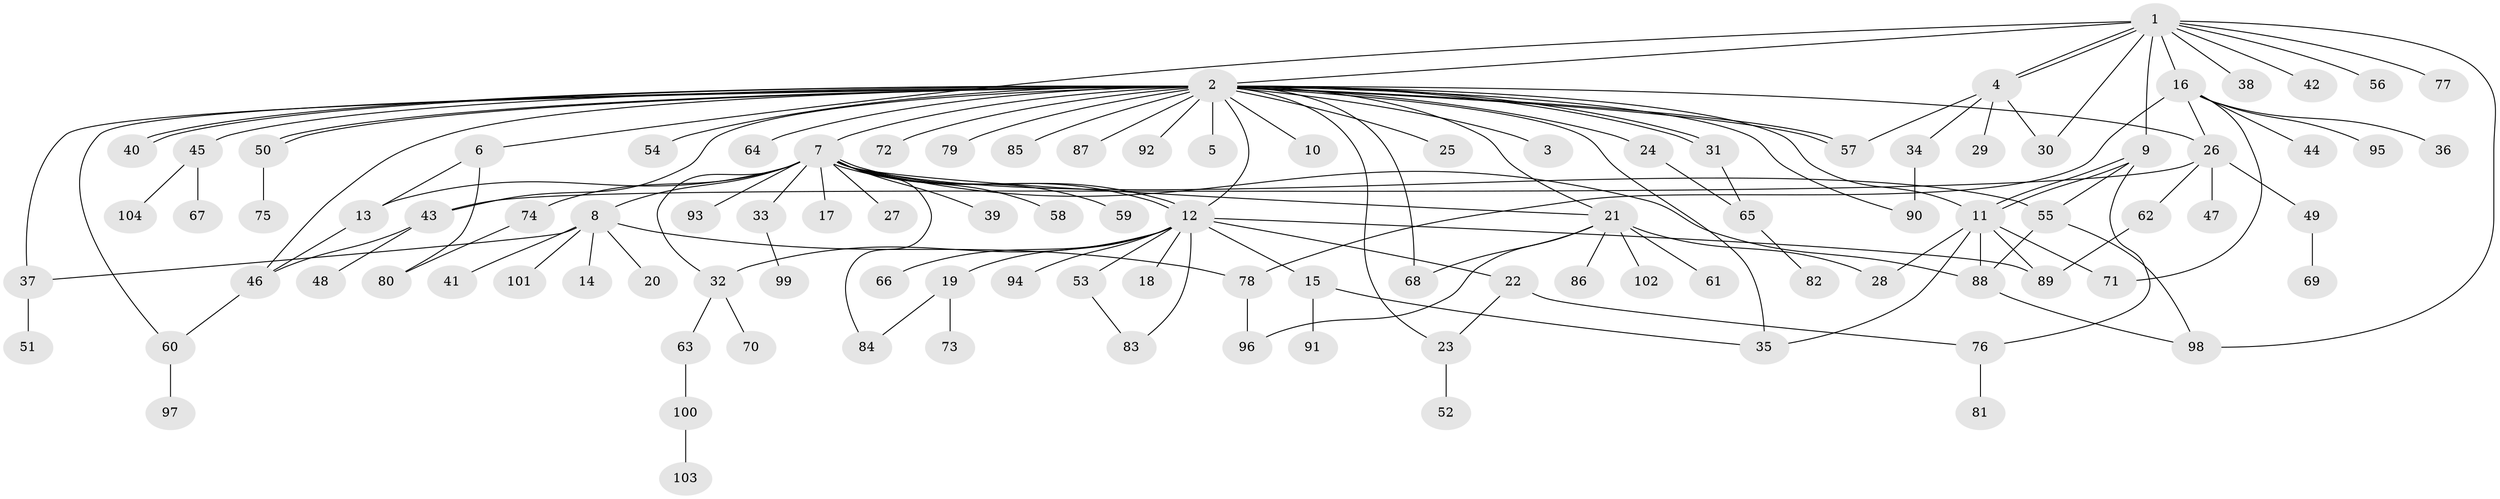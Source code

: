 // coarse degree distribution, {11: 0.019230769230769232, 28: 0.019230769230769232, 1: 0.5384615384615384, 5: 0.057692307692307696, 3: 0.09615384615384616, 16: 0.019230769230769232, 9: 0.019230769230769232, 10: 0.038461538461538464, 2: 0.17307692307692307, 4: 0.019230769230769232}
// Generated by graph-tools (version 1.1) at 2025/18/03/04/25 18:18:13]
// undirected, 104 vertices, 144 edges
graph export_dot {
graph [start="1"]
  node [color=gray90,style=filled];
  1;
  2;
  3;
  4;
  5;
  6;
  7;
  8;
  9;
  10;
  11;
  12;
  13;
  14;
  15;
  16;
  17;
  18;
  19;
  20;
  21;
  22;
  23;
  24;
  25;
  26;
  27;
  28;
  29;
  30;
  31;
  32;
  33;
  34;
  35;
  36;
  37;
  38;
  39;
  40;
  41;
  42;
  43;
  44;
  45;
  46;
  47;
  48;
  49;
  50;
  51;
  52;
  53;
  54;
  55;
  56;
  57;
  58;
  59;
  60;
  61;
  62;
  63;
  64;
  65;
  66;
  67;
  68;
  69;
  70;
  71;
  72;
  73;
  74;
  75;
  76;
  77;
  78;
  79;
  80;
  81;
  82;
  83;
  84;
  85;
  86;
  87;
  88;
  89;
  90;
  91;
  92;
  93;
  94;
  95;
  96;
  97;
  98;
  99;
  100;
  101;
  102;
  103;
  104;
  1 -- 2;
  1 -- 4;
  1 -- 4;
  1 -- 6;
  1 -- 9;
  1 -- 16;
  1 -- 30;
  1 -- 38;
  1 -- 42;
  1 -- 56;
  1 -- 77;
  1 -- 98;
  2 -- 3;
  2 -- 5;
  2 -- 7;
  2 -- 10;
  2 -- 11;
  2 -- 12;
  2 -- 21;
  2 -- 23;
  2 -- 24;
  2 -- 25;
  2 -- 26;
  2 -- 31;
  2 -- 31;
  2 -- 35;
  2 -- 37;
  2 -- 40;
  2 -- 40;
  2 -- 43;
  2 -- 45;
  2 -- 46;
  2 -- 50;
  2 -- 50;
  2 -- 54;
  2 -- 57;
  2 -- 57;
  2 -- 60;
  2 -- 64;
  2 -- 68;
  2 -- 72;
  2 -- 79;
  2 -- 85;
  2 -- 87;
  2 -- 90;
  2 -- 92;
  4 -- 29;
  4 -- 30;
  4 -- 34;
  4 -- 57;
  6 -- 13;
  6 -- 80;
  7 -- 8;
  7 -- 12;
  7 -- 12;
  7 -- 13;
  7 -- 17;
  7 -- 21;
  7 -- 27;
  7 -- 32;
  7 -- 33;
  7 -- 39;
  7 -- 55;
  7 -- 58;
  7 -- 59;
  7 -- 74;
  7 -- 84;
  7 -- 88;
  7 -- 93;
  8 -- 14;
  8 -- 20;
  8 -- 37;
  8 -- 41;
  8 -- 78;
  8 -- 101;
  9 -- 11;
  9 -- 11;
  9 -- 55;
  9 -- 76;
  11 -- 28;
  11 -- 35;
  11 -- 71;
  11 -- 88;
  11 -- 89;
  12 -- 15;
  12 -- 18;
  12 -- 19;
  12 -- 22;
  12 -- 32;
  12 -- 53;
  12 -- 66;
  12 -- 83;
  12 -- 89;
  12 -- 94;
  13 -- 46;
  15 -- 35;
  15 -- 91;
  16 -- 26;
  16 -- 36;
  16 -- 44;
  16 -- 71;
  16 -- 78;
  16 -- 95;
  19 -- 73;
  19 -- 84;
  21 -- 28;
  21 -- 61;
  21 -- 68;
  21 -- 86;
  21 -- 96;
  21 -- 102;
  22 -- 23;
  22 -- 76;
  23 -- 52;
  24 -- 65;
  26 -- 43;
  26 -- 47;
  26 -- 49;
  26 -- 62;
  31 -- 65;
  32 -- 63;
  32 -- 70;
  33 -- 99;
  34 -- 90;
  37 -- 51;
  43 -- 46;
  43 -- 48;
  45 -- 67;
  45 -- 104;
  46 -- 60;
  49 -- 69;
  50 -- 75;
  53 -- 83;
  55 -- 88;
  55 -- 98;
  60 -- 97;
  62 -- 89;
  63 -- 100;
  65 -- 82;
  74 -- 80;
  76 -- 81;
  78 -- 96;
  88 -- 98;
  100 -- 103;
}
